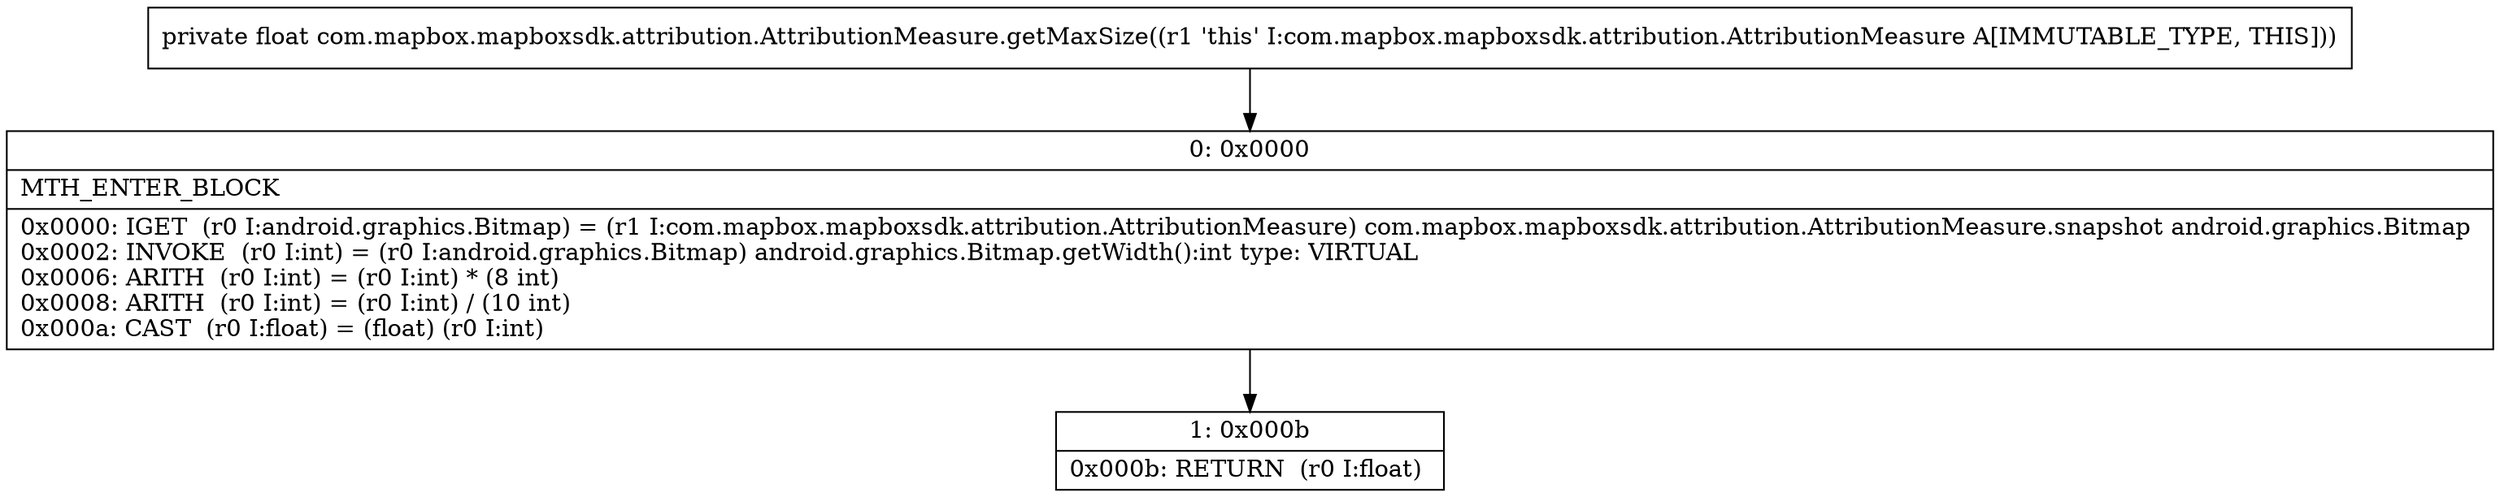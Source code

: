 digraph "CFG forcom.mapbox.mapboxsdk.attribution.AttributionMeasure.getMaxSize()F" {
Node_0 [shape=record,label="{0\:\ 0x0000|MTH_ENTER_BLOCK\l|0x0000: IGET  (r0 I:android.graphics.Bitmap) = (r1 I:com.mapbox.mapboxsdk.attribution.AttributionMeasure) com.mapbox.mapboxsdk.attribution.AttributionMeasure.snapshot android.graphics.Bitmap \l0x0002: INVOKE  (r0 I:int) = (r0 I:android.graphics.Bitmap) android.graphics.Bitmap.getWidth():int type: VIRTUAL \l0x0006: ARITH  (r0 I:int) = (r0 I:int) * (8 int) \l0x0008: ARITH  (r0 I:int) = (r0 I:int) \/ (10 int) \l0x000a: CAST  (r0 I:float) = (float) (r0 I:int) \l}"];
Node_1 [shape=record,label="{1\:\ 0x000b|0x000b: RETURN  (r0 I:float) \l}"];
MethodNode[shape=record,label="{private float com.mapbox.mapboxsdk.attribution.AttributionMeasure.getMaxSize((r1 'this' I:com.mapbox.mapboxsdk.attribution.AttributionMeasure A[IMMUTABLE_TYPE, THIS])) }"];
MethodNode -> Node_0;
Node_0 -> Node_1;
}

